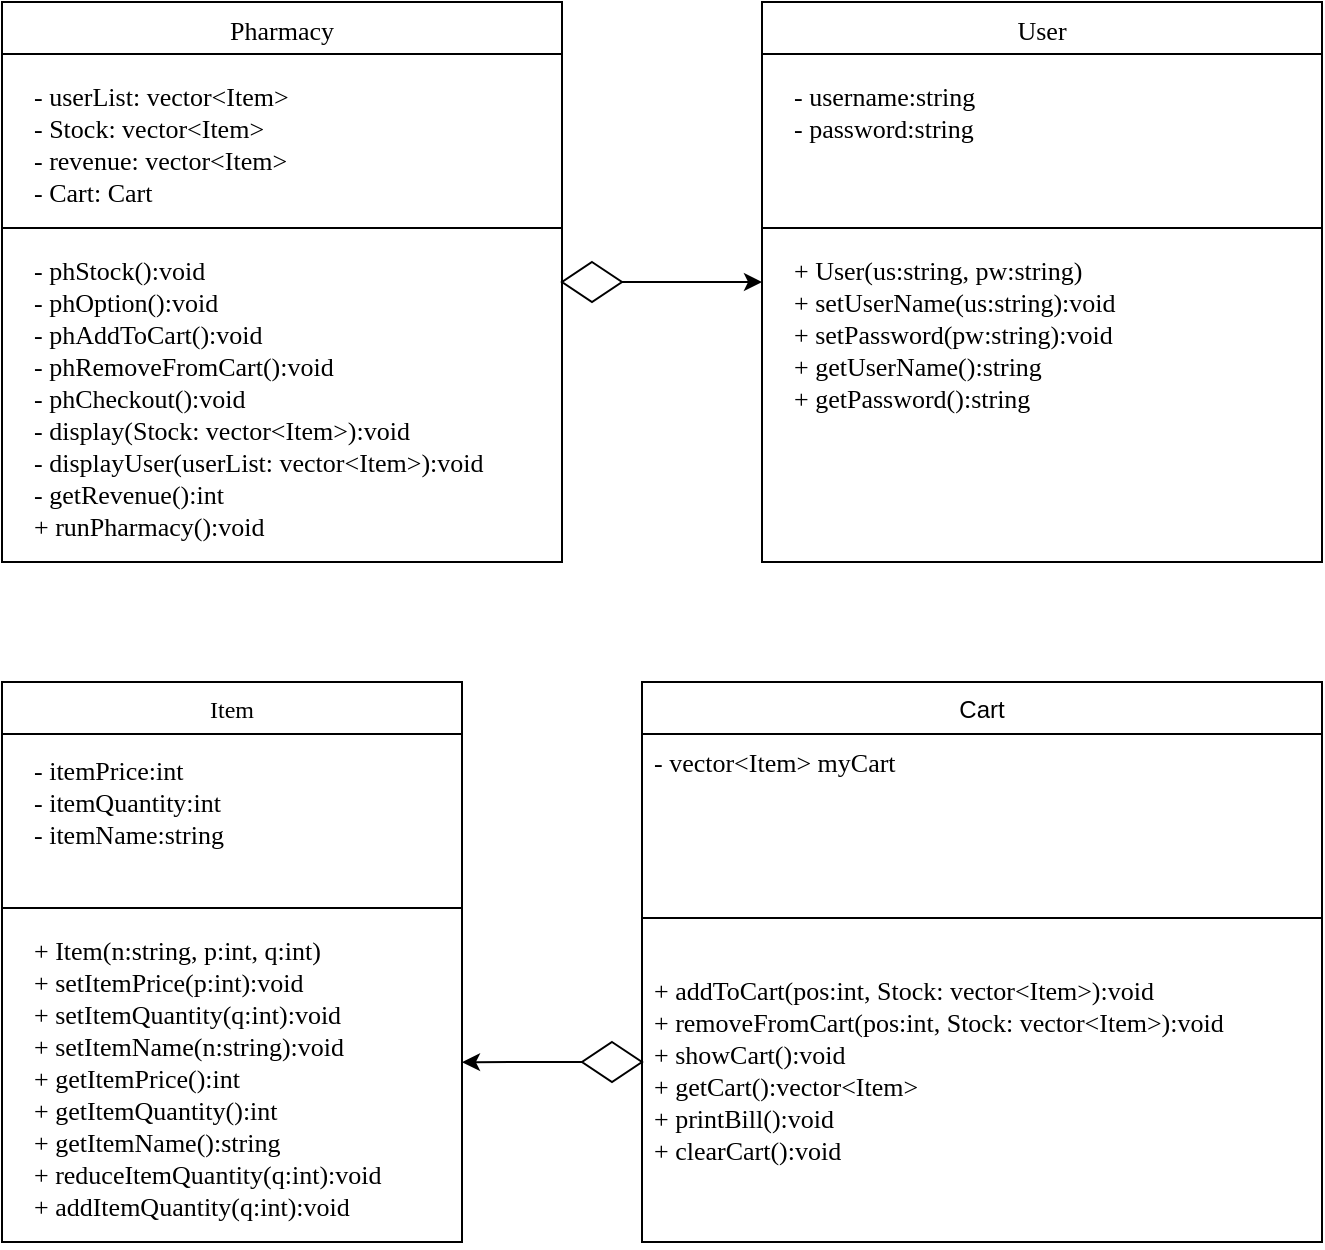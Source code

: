 <mxfile version="13.1.2"><diagram id="C5RBs43oDa-KdzZeNtuy" name="Page-1"><mxGraphModel dx="1207" dy="661" grid="1" gridSize="10" guides="1" tooltips="1" connect="1" arrows="1" fold="1" page="1" pageScale="1" pageWidth="827" pageHeight="1169" math="0" shadow="0"><root><mxCell id="WIyWlLk6GJQsqaUBKTNV-0"/><mxCell id="WIyWlLk6GJQsqaUBKTNV-1" parent="WIyWlLk6GJQsqaUBKTNV-0"/><mxCell id="zkfFHV4jXpPFQw0GAbJ--3" value="- userList: vector&lt;Item&gt;&#xa;- Stock: vector&lt;Item&gt;&#xa;- revenue: vector&lt;Item&gt;&#xa;- Cart: Cart" style="text;align=left;verticalAlign=top;spacingLeft=4;spacingRight=4;overflow=hidden;rotatable=0;points=[[0,0.5],[1,0.5]];portConstraint=eastwest;rounded=0;shadow=0;html=0;fontFamily=Tahoma;fontSize=13;" parent="WIyWlLk6GJQsqaUBKTNV-1" vertex="1"><mxGeometry x="100" y="153" width="170" height="70" as="geometry"/></mxCell><mxCell id="4yJg-6iZmtP42xqEf0iH-0" value="- phStock():void&#xa;- phOption():void&#xa;- phAddToCart():void&#xa;- phRemoveFromCart():void&#xa;- phCheckout():void&#xa;- display(Stock: vector&lt;Item&gt;):void&#xa;- displayUser(userList: vector&lt;Item&gt;):void&#xa;- getRevenue():int&#xa;+ runPharmacy():void" style="text;align=left;verticalAlign=top;spacingLeft=4;spacingRight=4;overflow=hidden;rotatable=0;points=[[0,0.5],[1,0.5]];portConstraint=eastwest;rounded=0;shadow=0;html=0;fontSize=13;fontFamily=Tahoma;" vertex="1" parent="WIyWlLk6GJQsqaUBKTNV-1"><mxGeometry x="100" y="240" width="270" height="160" as="geometry"/></mxCell><mxCell id="zkfFHV4jXpPFQw0GAbJ--0" value="Pharmacy" style="swimlane;fontStyle=0;align=center;verticalAlign=top;childLayout=stackLayout;horizontal=1;startSize=26;horizontalStack=0;resizeParent=1;resizeLast=0;collapsible=1;marginBottom=0;rounded=0;shadow=0;strokeWidth=1;fontFamily=Tahoma;fontSize=13;" parent="WIyWlLk6GJQsqaUBKTNV-1" vertex="1"><mxGeometry x="90" y="120" width="280" height="280" as="geometry"><mxRectangle x="230" y="140" width="160" height="26" as="alternateBounds"/></mxGeometry></mxCell><mxCell id="zkfFHV4jXpPFQw0GAbJ--4" value="" style="line;html=1;strokeWidth=1;align=left;verticalAlign=middle;spacingTop=-1;spacingLeft=3;spacingRight=3;rotatable=0;labelPosition=right;points=[];portConstraint=eastwest;" parent="zkfFHV4jXpPFQw0GAbJ--0" vertex="1"><mxGeometry y="26" width="280" height="174" as="geometry"/></mxCell><mxCell id="4yJg-6iZmtP42xqEf0iH-1" value="User" style="swimlane;fontStyle=0;align=center;verticalAlign=top;childLayout=stackLayout;horizontal=1;startSize=26;horizontalStack=0;resizeParent=1;resizeLast=0;collapsible=1;marginBottom=0;rounded=0;shadow=0;strokeWidth=1;fontFamily=Tahoma;fontSize=13;" vertex="1" parent="WIyWlLk6GJQsqaUBKTNV-1"><mxGeometry x="470" y="120" width="280" height="280" as="geometry"><mxRectangle x="230" y="140" width="160" height="26" as="alternateBounds"/></mxGeometry></mxCell><mxCell id="4yJg-6iZmtP42xqEf0iH-2" value="" style="line;html=1;strokeWidth=1;align=left;verticalAlign=middle;spacingTop=-1;spacingLeft=3;spacingRight=3;rotatable=0;labelPosition=right;points=[];portConstraint=eastwest;" vertex="1" parent="4yJg-6iZmtP42xqEf0iH-1"><mxGeometry y="26" width="280" height="174" as="geometry"/></mxCell><mxCell id="4yJg-6iZmtP42xqEf0iH-3" value="Cart" style="swimlane;fontStyle=0;align=center;verticalAlign=top;childLayout=stackLayout;horizontal=1;startSize=26;horizontalStack=0;resizeParent=1;resizeLast=0;collapsible=1;marginBottom=0;rounded=0;shadow=0;strokeWidth=1;" vertex="1" parent="WIyWlLk6GJQsqaUBKTNV-1"><mxGeometry x="410" y="460" width="340" height="280" as="geometry"><mxRectangle x="230" y="140" width="160" height="26" as="alternateBounds"/></mxGeometry></mxCell><mxCell id="4yJg-6iZmtP42xqEf0iH-8" value="- vector&lt;Item&gt; myCart" style="text;align=left;verticalAlign=top;spacingLeft=4;spacingRight=4;overflow=hidden;rotatable=0;points=[[0,0.5],[1,0.5]];portConstraint=eastwest;rounded=0;shadow=0;html=0;fontFamily=Tahoma;fontSize=13;" vertex="1" parent="4yJg-6iZmtP42xqEf0iH-3"><mxGeometry y="26" width="340" height="70" as="geometry"/></mxCell><mxCell id="4yJg-6iZmtP42xqEf0iH-4" value="" style="line;html=1;strokeWidth=1;align=left;verticalAlign=middle;spacingTop=-1;spacingLeft=3;spacingRight=3;rotatable=0;labelPosition=right;points=[];portConstraint=eastwest;" vertex="1" parent="4yJg-6iZmtP42xqEf0iH-3"><mxGeometry y="96" width="340" height="44" as="geometry"/></mxCell><mxCell id="4yJg-6iZmtP42xqEf0iH-11" value="+ addToCart(pos:int, Stock: vector&lt;Item&gt;):void&#xa;+ removeFromCart(pos:int, Stock: vector&lt;Item&gt;):void&#xa;+ showCart():void&#xa;+ getCart():vector&lt;Item&gt;&#xa;+ printBill():void&#xa;+ clearCart():void" style="text;align=left;verticalAlign=top;spacingLeft=4;spacingRight=4;overflow=hidden;rotatable=0;points=[[0,0.5],[1,0.5]];portConstraint=eastwest;rounded=0;shadow=0;html=0;fontSize=13;fontFamily=Tahoma;" vertex="1" parent="4yJg-6iZmtP42xqEf0iH-3"><mxGeometry y="140" width="340" height="120" as="geometry"/></mxCell><mxCell id="4yJg-6iZmtP42xqEf0iH-5" value="Item" style="swimlane;fontStyle=0;align=center;verticalAlign=top;childLayout=stackLayout;horizontal=1;startSize=26;horizontalStack=0;resizeParent=1;resizeLast=0;collapsible=1;marginBottom=0;rounded=0;shadow=0;strokeWidth=1;fontFamily=Tahoma;" vertex="1" parent="WIyWlLk6GJQsqaUBKTNV-1"><mxGeometry x="90" y="460" width="230" height="280" as="geometry"><mxRectangle x="230" y="140" width="160" height="26" as="alternateBounds"/></mxGeometry></mxCell><mxCell id="4yJg-6iZmtP42xqEf0iH-6" value="" style="line;html=1;strokeWidth=1;align=left;verticalAlign=middle;spacingTop=-1;spacingLeft=3;spacingRight=3;rotatable=0;labelPosition=right;points=[];portConstraint=eastwest;" vertex="1" parent="4yJg-6iZmtP42xqEf0iH-5"><mxGeometry y="26" width="230" height="174" as="geometry"/></mxCell><mxCell id="4yJg-6iZmtP42xqEf0iH-7" value="- itemPrice:int&#xa;- itemQuantity:int&#xa;- itemName:string" style="text;align=left;verticalAlign=top;spacingLeft=4;spacingRight=4;overflow=hidden;rotatable=0;points=[[0,0.5],[1,0.5]];portConstraint=eastwest;rounded=0;shadow=0;html=0;fontFamily=Tahoma;fontSize=13;" vertex="1" parent="WIyWlLk6GJQsqaUBKTNV-1"><mxGeometry x="100" y="490" width="170" height="70" as="geometry"/></mxCell><mxCell id="4yJg-6iZmtP42xqEf0iH-9" value="- username:string&#xa;- password:string" style="text;align=left;verticalAlign=top;spacingLeft=4;spacingRight=4;overflow=hidden;rotatable=0;points=[[0,0.5],[1,0.5]];portConstraint=eastwest;rounded=0;shadow=0;html=0;fontFamily=Tahoma;fontSize=13;" vertex="1" parent="WIyWlLk6GJQsqaUBKTNV-1"><mxGeometry x="480" y="153" width="170" height="70" as="geometry"/></mxCell><mxCell id="4yJg-6iZmtP42xqEf0iH-10" value="+ Item(n:string, p:int, q:int)&#xa;+ setItemPrice(p:int):void&#xa;+ setItemQuantity(q:int):void&#xa;+ setItemName(n:string):void&#xa;+ getItemPrice():int&#xa;+ getItemQuantity():int&#xa;+ getItemName():string&#xa;+ reduceItemQuantity(q:int):void&#xa;+ addItemQuantity(q:int):void" style="text;align=left;verticalAlign=top;spacingLeft=4;spacingRight=4;overflow=hidden;rotatable=0;points=[[0,0.5],[1,0.5]];portConstraint=eastwest;rounded=0;shadow=0;html=0;fontSize=13;fontFamily=Tahoma;" vertex="1" parent="WIyWlLk6GJQsqaUBKTNV-1"><mxGeometry x="100" y="580" width="220" height="160" as="geometry"/></mxCell><mxCell id="4yJg-6iZmtP42xqEf0iH-12" value="+ User(us:string, pw:string)&#xa;+ setUserName(us:string):void&#xa;+ setPassword(pw:string):void&#xa;+ getUserName():string&#xa;+ getPassword():string" style="text;align=left;verticalAlign=top;spacingLeft=4;spacingRight=4;overflow=hidden;rotatable=0;points=[[0,0.5],[1,0.5]];portConstraint=eastwest;rounded=0;shadow=0;html=0;fontSize=13;fontFamily=Tahoma;" vertex="1" parent="WIyWlLk6GJQsqaUBKTNV-1"><mxGeometry x="480" y="240" width="260" height="160" as="geometry"/></mxCell><mxCell id="4yJg-6iZmtP42xqEf0iH-13" value="" style="endArrow=classic;html=1;fontFamily=Tahoma;fontSize=13;entryX=1;entryY=0.438;entryDx=0;entryDy=0;entryPerimeter=0;" edge="1" parent="WIyWlLk6GJQsqaUBKTNV-1" source="4yJg-6iZmtP42xqEf0iH-16" target="4yJg-6iZmtP42xqEf0iH-10"><mxGeometry width="50" height="50" relative="1" as="geometry"><mxPoint x="410" y="650" as="sourcePoint"/><mxPoint x="360" y="560" as="targetPoint"/></mxGeometry></mxCell><mxCell id="4yJg-6iZmtP42xqEf0iH-14" value="" style="endArrow=classic;html=1;fontFamily=Tahoma;fontSize=13;entryX=0;entryY=0.5;entryDx=0;entryDy=0;" edge="1" parent="WIyWlLk6GJQsqaUBKTNV-1" target="4yJg-6iZmtP42xqEf0iH-1"><mxGeometry width="50" height="50" relative="1" as="geometry"><mxPoint x="390" y="260" as="sourcePoint"/><mxPoint x="370" y="270" as="targetPoint"/></mxGeometry></mxCell><mxCell id="4yJg-6iZmtP42xqEf0iH-15" value="" style="rhombus;whiteSpace=wrap;html=1;fontFamily=Tahoma;fontSize=13;" vertex="1" parent="WIyWlLk6GJQsqaUBKTNV-1"><mxGeometry x="370" y="250" width="30" height="20" as="geometry"/></mxCell><mxCell id="4yJg-6iZmtP42xqEf0iH-16" value="" style="rhombus;whiteSpace=wrap;html=1;fontFamily=Tahoma;fontSize=13;" vertex="1" parent="WIyWlLk6GJQsqaUBKTNV-1"><mxGeometry x="380" y="640" width="30" height="20" as="geometry"/></mxCell></root></mxGraphModel></diagram></mxfile>